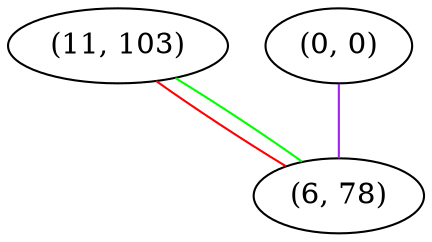 graph "" {
"(11, 103)";
"(0, 0)";
"(6, 78)";
"(11, 103)" -- "(6, 78)"  [color=red, key=0, weight=1];
"(11, 103)" -- "(6, 78)"  [color=green, key=1, weight=2];
"(0, 0)" -- "(6, 78)"  [color=purple, key=0, weight=4];
}
